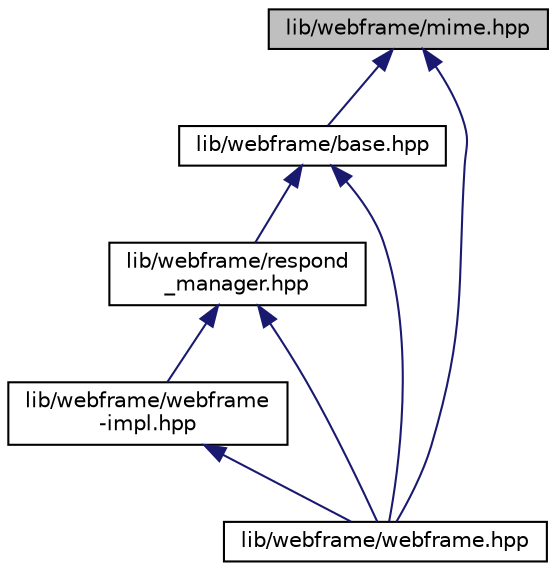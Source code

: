 digraph "lib/webframe/mime.hpp"
{
 // LATEX_PDF_SIZE
  edge [fontname="Helvetica",fontsize="10",labelfontname="Helvetica",labelfontsize="10"];
  node [fontname="Helvetica",fontsize="10",shape=record];
  Node1 [label="lib/webframe/mime.hpp",height=0.2,width=0.4,color="black", fillcolor="grey75", style="filled", fontcolor="black",tooltip="List of all extenstions and their respective Content types."];
  Node1 -> Node2 [dir="back",color="midnightblue",fontsize="10",style="solid",fontname="Helvetica"];
  Node2 [label="lib/webframe/base.hpp",height=0.2,width=0.4,color="black", fillcolor="white", style="filled",URL="$dd/d3c/base_8hpp.html",tooltip="Basic utils to handle web requests and reponses."];
  Node2 -> Node3 [dir="back",color="midnightblue",fontsize="10",style="solid",fontname="Helvetica"];
  Node3 [label="lib/webframe/respond\l_manager.hpp",height=0.2,width=0.4,color="black", fillcolor="white", style="filled",URL="$d7/d20/respond__manager_8hpp.html",tooltip=" "];
  Node3 -> Node4 [dir="back",color="midnightblue",fontsize="10",style="solid",fontname="Helvetica"];
  Node4 [label="lib/webframe/webframe\l-impl.hpp",height=0.2,width=0.4,color="black", fillcolor="white", style="filled",URL="$d6/d81/webframe-impl_8hpp.html",tooltip=" "];
  Node4 -> Node5 [dir="back",color="midnightblue",fontsize="10",style="solid",fontname="Helvetica"];
  Node5 [label="lib/webframe/webframe.hpp",height=0.2,width=0.4,color="black", fillcolor="white", style="filled",URL="$d2/dce/webframe_8hpp.html",tooltip="Single header containing all the necessary tools regarding WebFrame."];
  Node3 -> Node5 [dir="back",color="midnightblue",fontsize="10",style="solid",fontname="Helvetica"];
  Node2 -> Node5 [dir="back",color="midnightblue",fontsize="10",style="solid",fontname="Helvetica"];
  Node1 -> Node5 [dir="back",color="midnightblue",fontsize="10",style="solid",fontname="Helvetica"];
}
